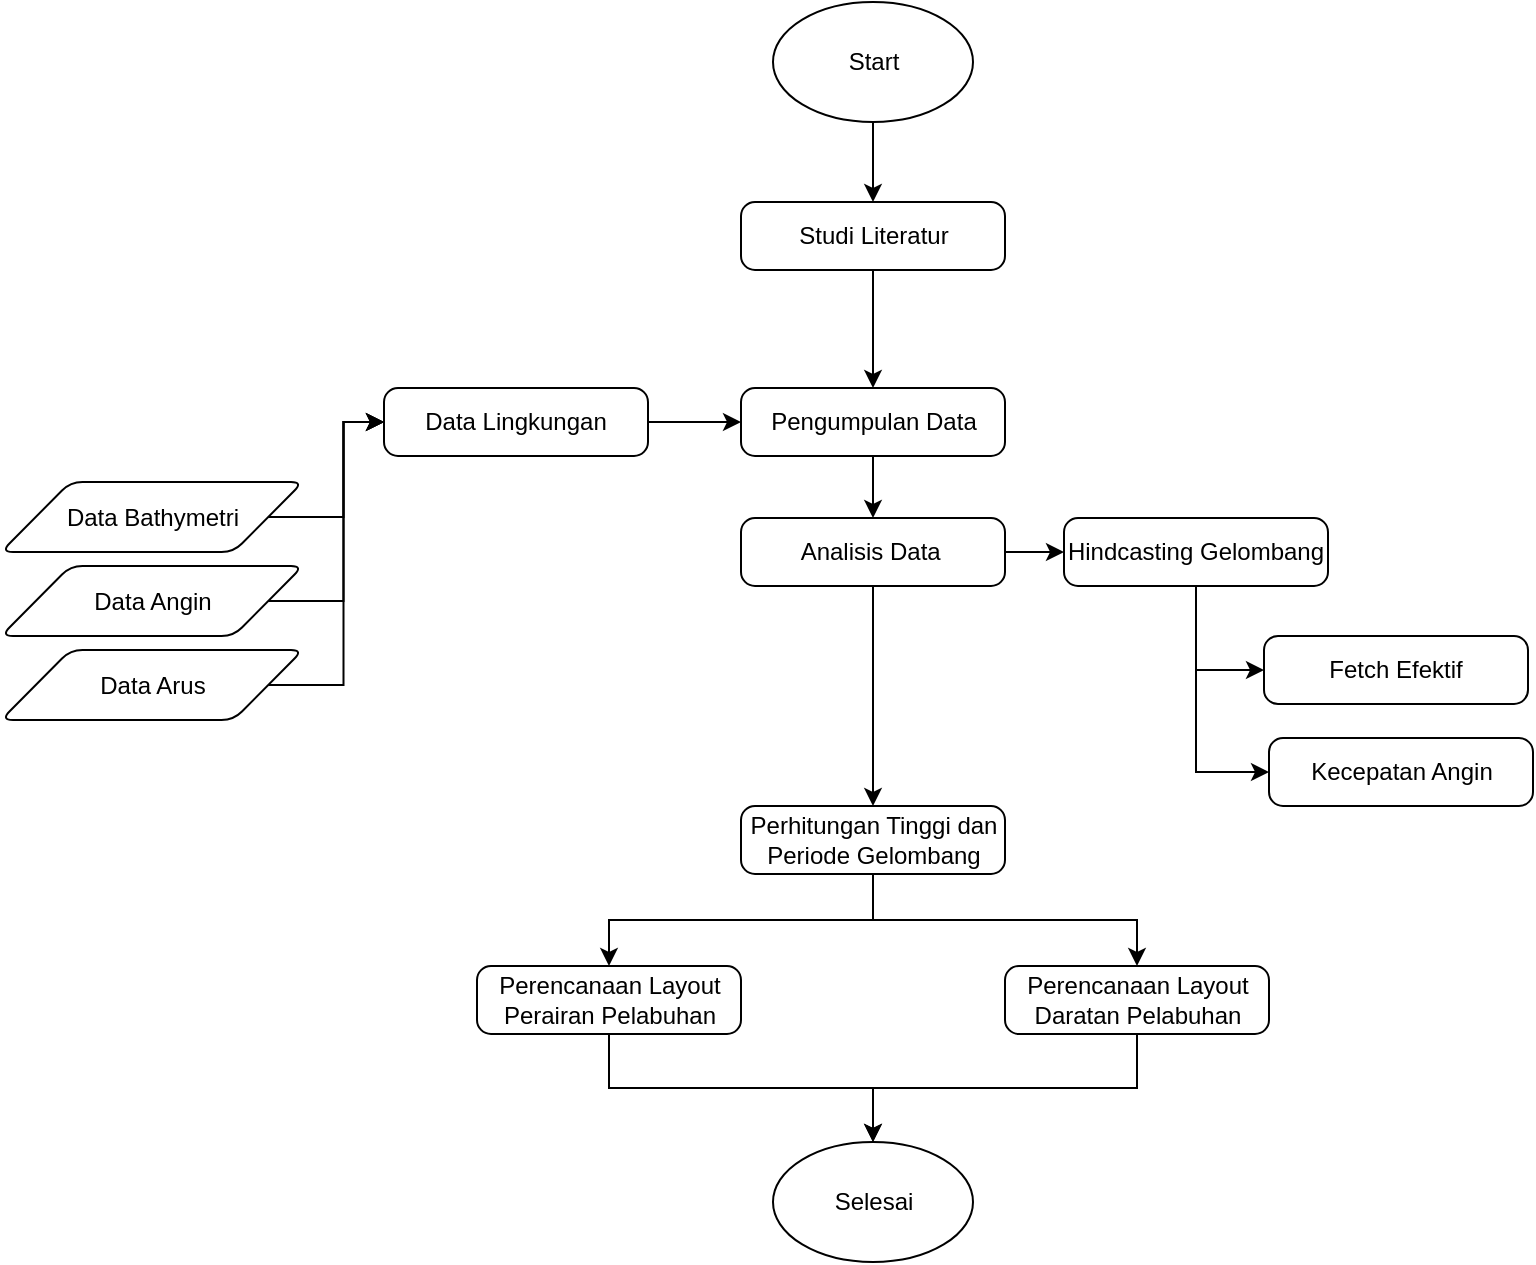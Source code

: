 <mxfile version="20.0.4" type="github">
  <diagram id="V_NutxAQ6Du9BUnQE3WQ" name="Page-1">
    <mxGraphModel dx="1422" dy="794" grid="0" gridSize="10" guides="1" tooltips="1" connect="1" arrows="1" fold="1" page="1" pageScale="1" pageWidth="827" pageHeight="1169" math="0" shadow="0">
      <root>
        <mxCell id="0" />
        <mxCell id="1" parent="0" />
        <mxCell id="l8y5G0Drvy17OrBLyzTF-8" style="edgeStyle=orthogonalEdgeStyle;rounded=0;orthogonalLoop=1;jettySize=auto;html=1;exitX=1;exitY=0.5;exitDx=0;exitDy=0;" parent="1" source="l8y5G0Drvy17OrBLyzTF-12" target="l8y5G0Drvy17OrBLyzTF-7" edge="1">
          <mxGeometry relative="1" as="geometry">
            <mxPoint x="369.135" y="310.5" as="sourcePoint" />
          </mxGeometry>
        </mxCell>
        <mxCell id="l8y5G0Drvy17OrBLyzTF-21" style="edgeStyle=orthogonalEdgeStyle;rounded=0;orthogonalLoop=1;jettySize=auto;html=1;exitX=0.5;exitY=1;exitDx=0;exitDy=0;strokeWidth=1;" parent="1" source="l8y5G0Drvy17OrBLyzTF-7" target="l8y5G0Drvy17OrBLyzTF-20" edge="1">
          <mxGeometry relative="1" as="geometry" />
        </mxCell>
        <mxCell id="l8y5G0Drvy17OrBLyzTF-7" value="Pengumpulan Data" style="rounded=1;whiteSpace=wrap;html=1;absoluteArcSize=1;arcSize=14;strokeWidth=1;" parent="1" vertex="1">
          <mxGeometry x="418.5" y="293" width="132" height="34" as="geometry" />
        </mxCell>
        <mxCell id="l8y5G0Drvy17OrBLyzTF-19" style="edgeStyle=orthogonalEdgeStyle;rounded=0;orthogonalLoop=1;jettySize=auto;html=1;exitX=1;exitY=0.5;exitDx=0;exitDy=0;entryX=0;entryY=0.5;entryDx=0;entryDy=0;strokeWidth=1;" parent="1" source="l8y5G0Drvy17OrBLyzTF-9" target="l8y5G0Drvy17OrBLyzTF-12" edge="1">
          <mxGeometry relative="1" as="geometry">
            <mxPoint x="286.5" y="400" as="targetPoint" />
          </mxGeometry>
        </mxCell>
        <mxCell id="l8y5G0Drvy17OrBLyzTF-9" value="Data Bathymetri" style="shape=parallelogram;html=1;strokeWidth=1;perimeter=parallelogramPerimeter;whiteSpace=wrap;rounded=1;arcSize=12;size=0.23;" parent="1" vertex="1">
          <mxGeometry x="48.5" y="340" width="151" height="35" as="geometry" />
        </mxCell>
        <mxCell id="l8y5G0Drvy17OrBLyzTF-17" style="edgeStyle=orthogonalEdgeStyle;rounded=0;orthogonalLoop=1;jettySize=auto;html=1;exitX=1;exitY=0.5;exitDx=0;exitDy=0;strokeWidth=1;entryX=0;entryY=0.5;entryDx=0;entryDy=0;" parent="1" source="l8y5G0Drvy17OrBLyzTF-10" target="l8y5G0Drvy17OrBLyzTF-12" edge="1">
          <mxGeometry relative="1" as="geometry">
            <mxPoint x="286.5" y="400" as="targetPoint" />
          </mxGeometry>
        </mxCell>
        <mxCell id="l8y5G0Drvy17OrBLyzTF-10" value="Data Angin" style="shape=parallelogram;html=1;strokeWidth=1;perimeter=parallelogramPerimeter;whiteSpace=wrap;rounded=1;arcSize=12;size=0.23;" parent="1" vertex="1">
          <mxGeometry x="48.5" y="382" width="151" height="35" as="geometry" />
        </mxCell>
        <mxCell id="l8y5G0Drvy17OrBLyzTF-18" style="edgeStyle=orthogonalEdgeStyle;rounded=0;orthogonalLoop=1;jettySize=auto;html=1;exitX=1;exitY=0.5;exitDx=0;exitDy=0;entryX=0;entryY=0.5;entryDx=0;entryDy=0;strokeWidth=1;" parent="1" source="l8y5G0Drvy17OrBLyzTF-11" target="l8y5G0Drvy17OrBLyzTF-12" edge="1">
          <mxGeometry relative="1" as="geometry">
            <mxPoint x="286.5" y="400" as="targetPoint" />
          </mxGeometry>
        </mxCell>
        <mxCell id="l8y5G0Drvy17OrBLyzTF-11" value="Data Arus" style="shape=parallelogram;html=1;strokeWidth=1;perimeter=parallelogramPerimeter;whiteSpace=wrap;rounded=1;arcSize=12;size=0.23;" parent="1" vertex="1">
          <mxGeometry x="48.5" y="424" width="151" height="35" as="geometry" />
        </mxCell>
        <mxCell id="l8y5G0Drvy17OrBLyzTF-12" value="Data Lingkungan" style="rounded=1;whiteSpace=wrap;html=1;absoluteArcSize=1;arcSize=14;strokeWidth=1;" parent="1" vertex="1">
          <mxGeometry x="240" y="293" width="132" height="34" as="geometry" />
        </mxCell>
        <mxCell id="amQzggC42HQxctF25vab-1" style="edgeStyle=orthogonalEdgeStyle;rounded=0;orthogonalLoop=1;jettySize=auto;html=1;exitX=1;exitY=0.5;exitDx=0;exitDy=0;entryX=0;entryY=0.5;entryDx=0;entryDy=0;" edge="1" parent="1" source="l8y5G0Drvy17OrBLyzTF-20" target="l8y5G0Drvy17OrBLyzTF-22">
          <mxGeometry relative="1" as="geometry" />
        </mxCell>
        <mxCell id="amQzggC42HQxctF25vab-5" style="edgeStyle=orthogonalEdgeStyle;rounded=0;orthogonalLoop=1;jettySize=auto;html=1;" edge="1" parent="1" source="l8y5G0Drvy17OrBLyzTF-20" target="l8y5G0Drvy17OrBLyzTF-23">
          <mxGeometry relative="1" as="geometry" />
        </mxCell>
        <mxCell id="l8y5G0Drvy17OrBLyzTF-20" value="Analisis Data&amp;nbsp;" style="rounded=1;whiteSpace=wrap;html=1;absoluteArcSize=1;arcSize=14;strokeWidth=1;" parent="1" vertex="1">
          <mxGeometry x="418.5" y="358" width="132" height="34" as="geometry" />
        </mxCell>
        <mxCell id="amQzggC42HQxctF25vab-13" style="edgeStyle=orthogonalEdgeStyle;rounded=0;orthogonalLoop=1;jettySize=auto;html=1;exitX=0.5;exitY=1;exitDx=0;exitDy=0;entryX=0;entryY=0.5;entryDx=0;entryDy=0;" edge="1" parent="1" source="l8y5G0Drvy17OrBLyzTF-22" target="l8y5G0Drvy17OrBLyzTF-24">
          <mxGeometry relative="1" as="geometry" />
        </mxCell>
        <mxCell id="amQzggC42HQxctF25vab-14" style="edgeStyle=orthogonalEdgeStyle;rounded=0;orthogonalLoop=1;jettySize=auto;html=1;exitX=0.5;exitY=1;exitDx=0;exitDy=0;entryX=0;entryY=0.5;entryDx=0;entryDy=0;" edge="1" parent="1" source="l8y5G0Drvy17OrBLyzTF-22" target="l8y5G0Drvy17OrBLyzTF-25">
          <mxGeometry relative="1" as="geometry" />
        </mxCell>
        <mxCell id="l8y5G0Drvy17OrBLyzTF-22" value="Hindcasting Gelombang" style="rounded=1;whiteSpace=wrap;html=1;absoluteArcSize=1;arcSize=14;strokeWidth=1;" parent="1" vertex="1">
          <mxGeometry x="580" y="358" width="132" height="34" as="geometry" />
        </mxCell>
        <mxCell id="amQzggC42HQxctF25vab-6" style="edgeStyle=orthogonalEdgeStyle;rounded=0;orthogonalLoop=1;jettySize=auto;html=1;exitX=0.5;exitY=1;exitDx=0;exitDy=0;entryX=0.5;entryY=0;entryDx=0;entryDy=0;" edge="1" parent="1" source="l8y5G0Drvy17OrBLyzTF-23" target="amQzggC42HQxctF25vab-4">
          <mxGeometry relative="1" as="geometry" />
        </mxCell>
        <mxCell id="amQzggC42HQxctF25vab-8" style="edgeStyle=orthogonalEdgeStyle;rounded=0;orthogonalLoop=1;jettySize=auto;html=1;" edge="1" parent="1" source="l8y5G0Drvy17OrBLyzTF-23" target="amQzggC42HQxctF25vab-7">
          <mxGeometry relative="1" as="geometry" />
        </mxCell>
        <mxCell id="l8y5G0Drvy17OrBLyzTF-23" value="Perhitungan Tinggi dan Periode Gelombang" style="rounded=1;whiteSpace=wrap;html=1;absoluteArcSize=1;arcSize=14;strokeWidth=1;" parent="1" vertex="1">
          <mxGeometry x="418.5" y="502" width="132" height="34" as="geometry" />
        </mxCell>
        <mxCell id="l8y5G0Drvy17OrBLyzTF-24" value="Fetch Efektif" style="rounded=1;whiteSpace=wrap;html=1;absoluteArcSize=1;arcSize=14;strokeWidth=1;" parent="1" vertex="1">
          <mxGeometry x="680" y="417" width="132" height="34" as="geometry" />
        </mxCell>
        <mxCell id="l8y5G0Drvy17OrBLyzTF-25" value="Kecepatan Angin" style="rounded=1;whiteSpace=wrap;html=1;absoluteArcSize=1;arcSize=14;strokeWidth=1;" parent="1" vertex="1">
          <mxGeometry x="682.5" y="468" width="132" height="34" as="geometry" />
        </mxCell>
        <mxCell id="amQzggC42HQxctF25vab-17" style="edgeStyle=orthogonalEdgeStyle;rounded=0;orthogonalLoop=1;jettySize=auto;html=1;entryX=0.5;entryY=0;entryDx=0;entryDy=0;entryPerimeter=0;exitX=0.5;exitY=1;exitDx=0;exitDy=0;" edge="1" parent="1" source="amQzggC42HQxctF25vab-4" target="amQzggC42HQxctF25vab-15">
          <mxGeometry relative="1" as="geometry" />
        </mxCell>
        <mxCell id="amQzggC42HQxctF25vab-4" value="Perencanaan Layout Perairan Pelabuhan" style="rounded=1;whiteSpace=wrap;html=1;absoluteArcSize=1;arcSize=14;strokeWidth=1;" vertex="1" parent="1">
          <mxGeometry x="286.5" y="582" width="132" height="34" as="geometry" />
        </mxCell>
        <mxCell id="amQzggC42HQxctF25vab-16" style="edgeStyle=orthogonalEdgeStyle;rounded=0;orthogonalLoop=1;jettySize=auto;html=1;exitX=0.5;exitY=1;exitDx=0;exitDy=0;entryX=0.5;entryY=0;entryDx=0;entryDy=0;entryPerimeter=0;" edge="1" parent="1" source="amQzggC42HQxctF25vab-7" target="amQzggC42HQxctF25vab-15">
          <mxGeometry relative="1" as="geometry" />
        </mxCell>
        <mxCell id="amQzggC42HQxctF25vab-7" value="Perencanaan Layout Daratan Pelabuhan" style="rounded=1;whiteSpace=wrap;html=1;absoluteArcSize=1;arcSize=14;strokeWidth=1;" vertex="1" parent="1">
          <mxGeometry x="550.5" y="582" width="132" height="34" as="geometry" />
        </mxCell>
        <mxCell id="amQzggC42HQxctF25vab-11" style="edgeStyle=orthogonalEdgeStyle;rounded=0;orthogonalLoop=1;jettySize=auto;html=1;" edge="1" parent="1" source="amQzggC42HQxctF25vab-9" target="l8y5G0Drvy17OrBLyzTF-7">
          <mxGeometry relative="1" as="geometry" />
        </mxCell>
        <mxCell id="amQzggC42HQxctF25vab-9" value="Studi Literatur" style="rounded=1;whiteSpace=wrap;html=1;absoluteArcSize=1;arcSize=14;strokeWidth=1;" vertex="1" parent="1">
          <mxGeometry x="418.5" y="200" width="132" height="34" as="geometry" />
        </mxCell>
        <mxCell id="amQzggC42HQxctF25vab-12" style="edgeStyle=orthogonalEdgeStyle;rounded=0;orthogonalLoop=1;jettySize=auto;html=1;" edge="1" parent="1" source="amQzggC42HQxctF25vab-10" target="amQzggC42HQxctF25vab-9">
          <mxGeometry relative="1" as="geometry" />
        </mxCell>
        <mxCell id="amQzggC42HQxctF25vab-10" value="Start" style="strokeWidth=1;html=1;shape=mxgraph.flowchart.start_1;whiteSpace=wrap;" vertex="1" parent="1">
          <mxGeometry x="434.5" y="100" width="100" height="60" as="geometry" />
        </mxCell>
        <mxCell id="amQzggC42HQxctF25vab-15" value="Selesai" style="strokeWidth=1;html=1;shape=mxgraph.flowchart.start_1;whiteSpace=wrap;" vertex="1" parent="1">
          <mxGeometry x="434.5" y="670" width="100" height="60" as="geometry" />
        </mxCell>
      </root>
    </mxGraphModel>
  </diagram>
</mxfile>
